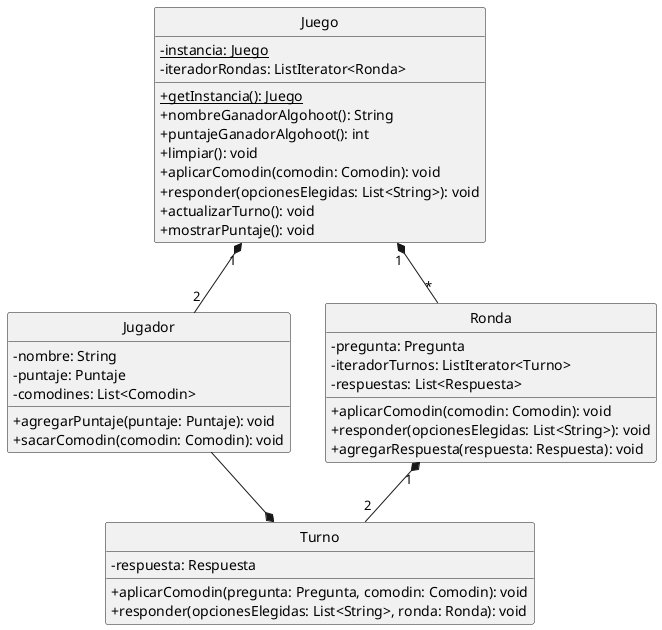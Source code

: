 @startuml
hide circle
skinparam classAttributeIconSize 0

'Clases

Class Juego{
    -{static} instancia: Juego
    -iteradorRondas: ListIterator<Ronda>
    +{static}getInstancia(): Juego
    +nombreGanadorAlgohoot(): String
    +puntajeGanadorAlgohoot(): int
    +limpiar(): void
    +aplicarComodin(comodin: Comodin): void
    +responder(opcionesElegidas: List<String>): void
    +actualizarTurno(): void
    +mostrarPuntaje(): void
}

Class Ronda{
    -pregunta: Pregunta
    -iteradorTurnos: ListIterator<Turno>
    -respuestas: List<Respuesta>
    +aplicarComodin(comodin: Comodin): void
    +responder(opcionesElegidas: List<String>): void
    +agregarRespuesta(respuesta: Respuesta): void
}

Class Turno{
    -respuesta: Respuesta
    +aplicarComodin(pregunta: Pregunta, comodin: Comodin): void
    +responder(opcionesElegidas: List<String>, ronda: Ronda): void
}

Class Jugador{
    -nombre: String
    -puntaje: Puntaje
    -comodines: List<Comodin>
    +agregarPuntaje(puntaje: Puntaje): void
    +sacarComodin(comodin: Comodin): void
}

'Relaciones
Juego "1" *-- "*" Ronda
Juego "1" *-- "2" Jugador
Ronda "1" *-- "2" Turno
Turno *-up- Jugador

@enduml